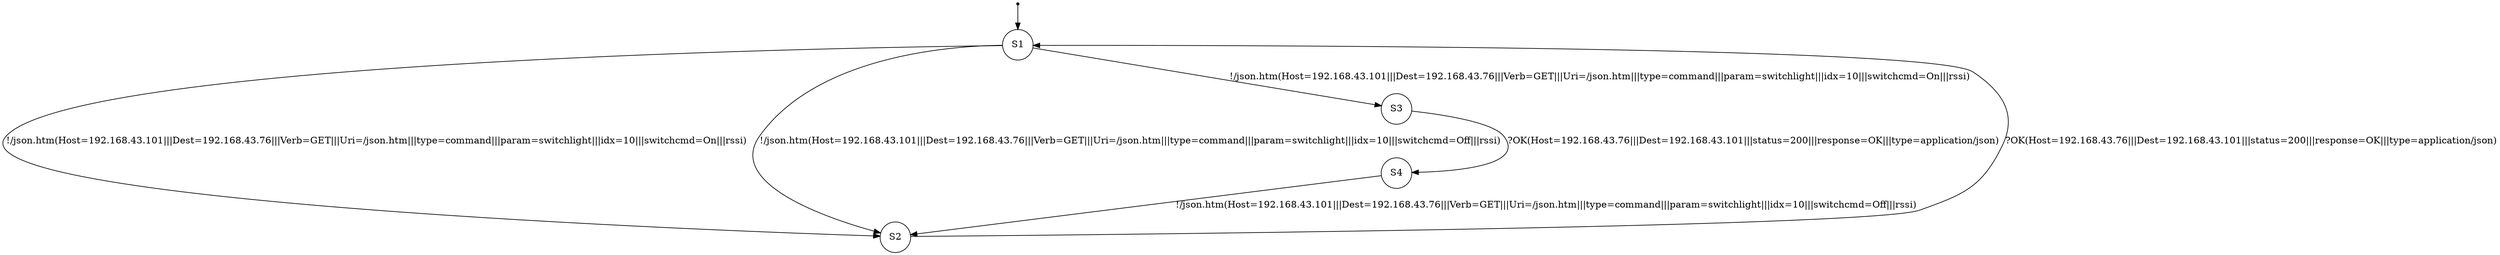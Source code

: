 digraph LTS {
S00[shape=point]
S1[label=S1,shape=circle];
S2[label=S2,shape=circle];
S3[label=S3,shape=circle];
S4[label=S4,shape=circle];
S00 -> S1
S1 -> S2[label ="!/json.htm(Host=192.168.43.101|||Dest=192.168.43.76|||Verb=GET|||Uri=/json.htm|||type=command|||param=switchlight|||idx=10|||switchcmd=On|||rssi)"];
S1 -> S2[label ="!/json.htm(Host=192.168.43.101|||Dest=192.168.43.76|||Verb=GET|||Uri=/json.htm|||type=command|||param=switchlight|||idx=10|||switchcmd=Off|||rssi)"];
S1 -> S3[label ="!/json.htm(Host=192.168.43.101|||Dest=192.168.43.76|||Verb=GET|||Uri=/json.htm|||type=command|||param=switchlight|||idx=10|||switchcmd=On|||rssi)"];
S2 -> S1[label ="?OK(Host=192.168.43.76|||Dest=192.168.43.101|||status=200|||response=OK|||type=application/json)"];
S3 -> S4[label ="?OK(Host=192.168.43.76|||Dest=192.168.43.101|||status=200|||response=OK|||type=application/json)"];
S4 -> S2[label ="!/json.htm(Host=192.168.43.101|||Dest=192.168.43.76|||Verb=GET|||Uri=/json.htm|||type=command|||param=switchlight|||idx=10|||switchcmd=Off|||rssi)"];
}
